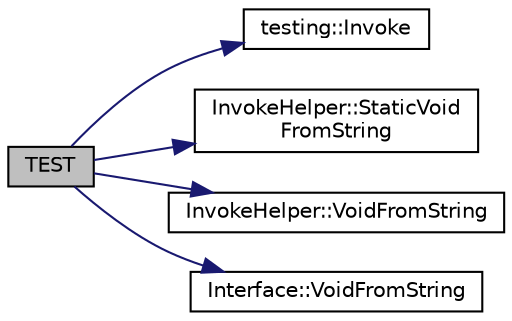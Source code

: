 digraph "TEST"
{
 // LATEX_PDF_SIZE
  bgcolor="transparent";
  edge [fontname="Helvetica",fontsize="10",labelfontname="Helvetica",labelfontsize="10"];
  node [fontname="Helvetica",fontsize="10",shape=record];
  rankdir="LR";
  Node1 [label="TEST",height=0.2,width=0.4,color="black", fillcolor="grey75", style="filled", fontcolor="black",tooltip=" "];
  Node1 -> Node2 [color="midnightblue",fontsize="10",style="solid",fontname="Helvetica"];
  Node2 [label="testing::Invoke",height=0.2,width=0.4,color="black",URL="$namespacetesting.html#a620bba98fc80a3cda99b06b1f9221dc8",tooltip=" "];
  Node1 -> Node3 [color="midnightblue",fontsize="10",style="solid",fontname="Helvetica"];
  Node3 [label="InvokeHelper::StaticVoid\lFromString",height=0.2,width=0.4,color="black",URL="$classInvokeHelper.html#a5e95ce4214e89b180da9953d94396536",tooltip=" "];
  Node1 -> Node4 [color="midnightblue",fontsize="10",style="solid",fontname="Helvetica"];
  Node4 [label="InvokeHelper::VoidFromString",height=0.2,width=0.4,color="black",URL="$classInvokeHelper.html#a89f02dc384e6b5a7d935b7ea0a81cc9e",tooltip=" "];
  Node1 -> Node5 [color="midnightblue",fontsize="10",style="solid",fontname="Helvetica"];
  Node5 [label="Interface::VoidFromString",height=0.2,width=0.4,color="black",URL="$classInterface.html#a65d6ae604e7e9a513aec72c9c94e0b97",tooltip=" "];
}
